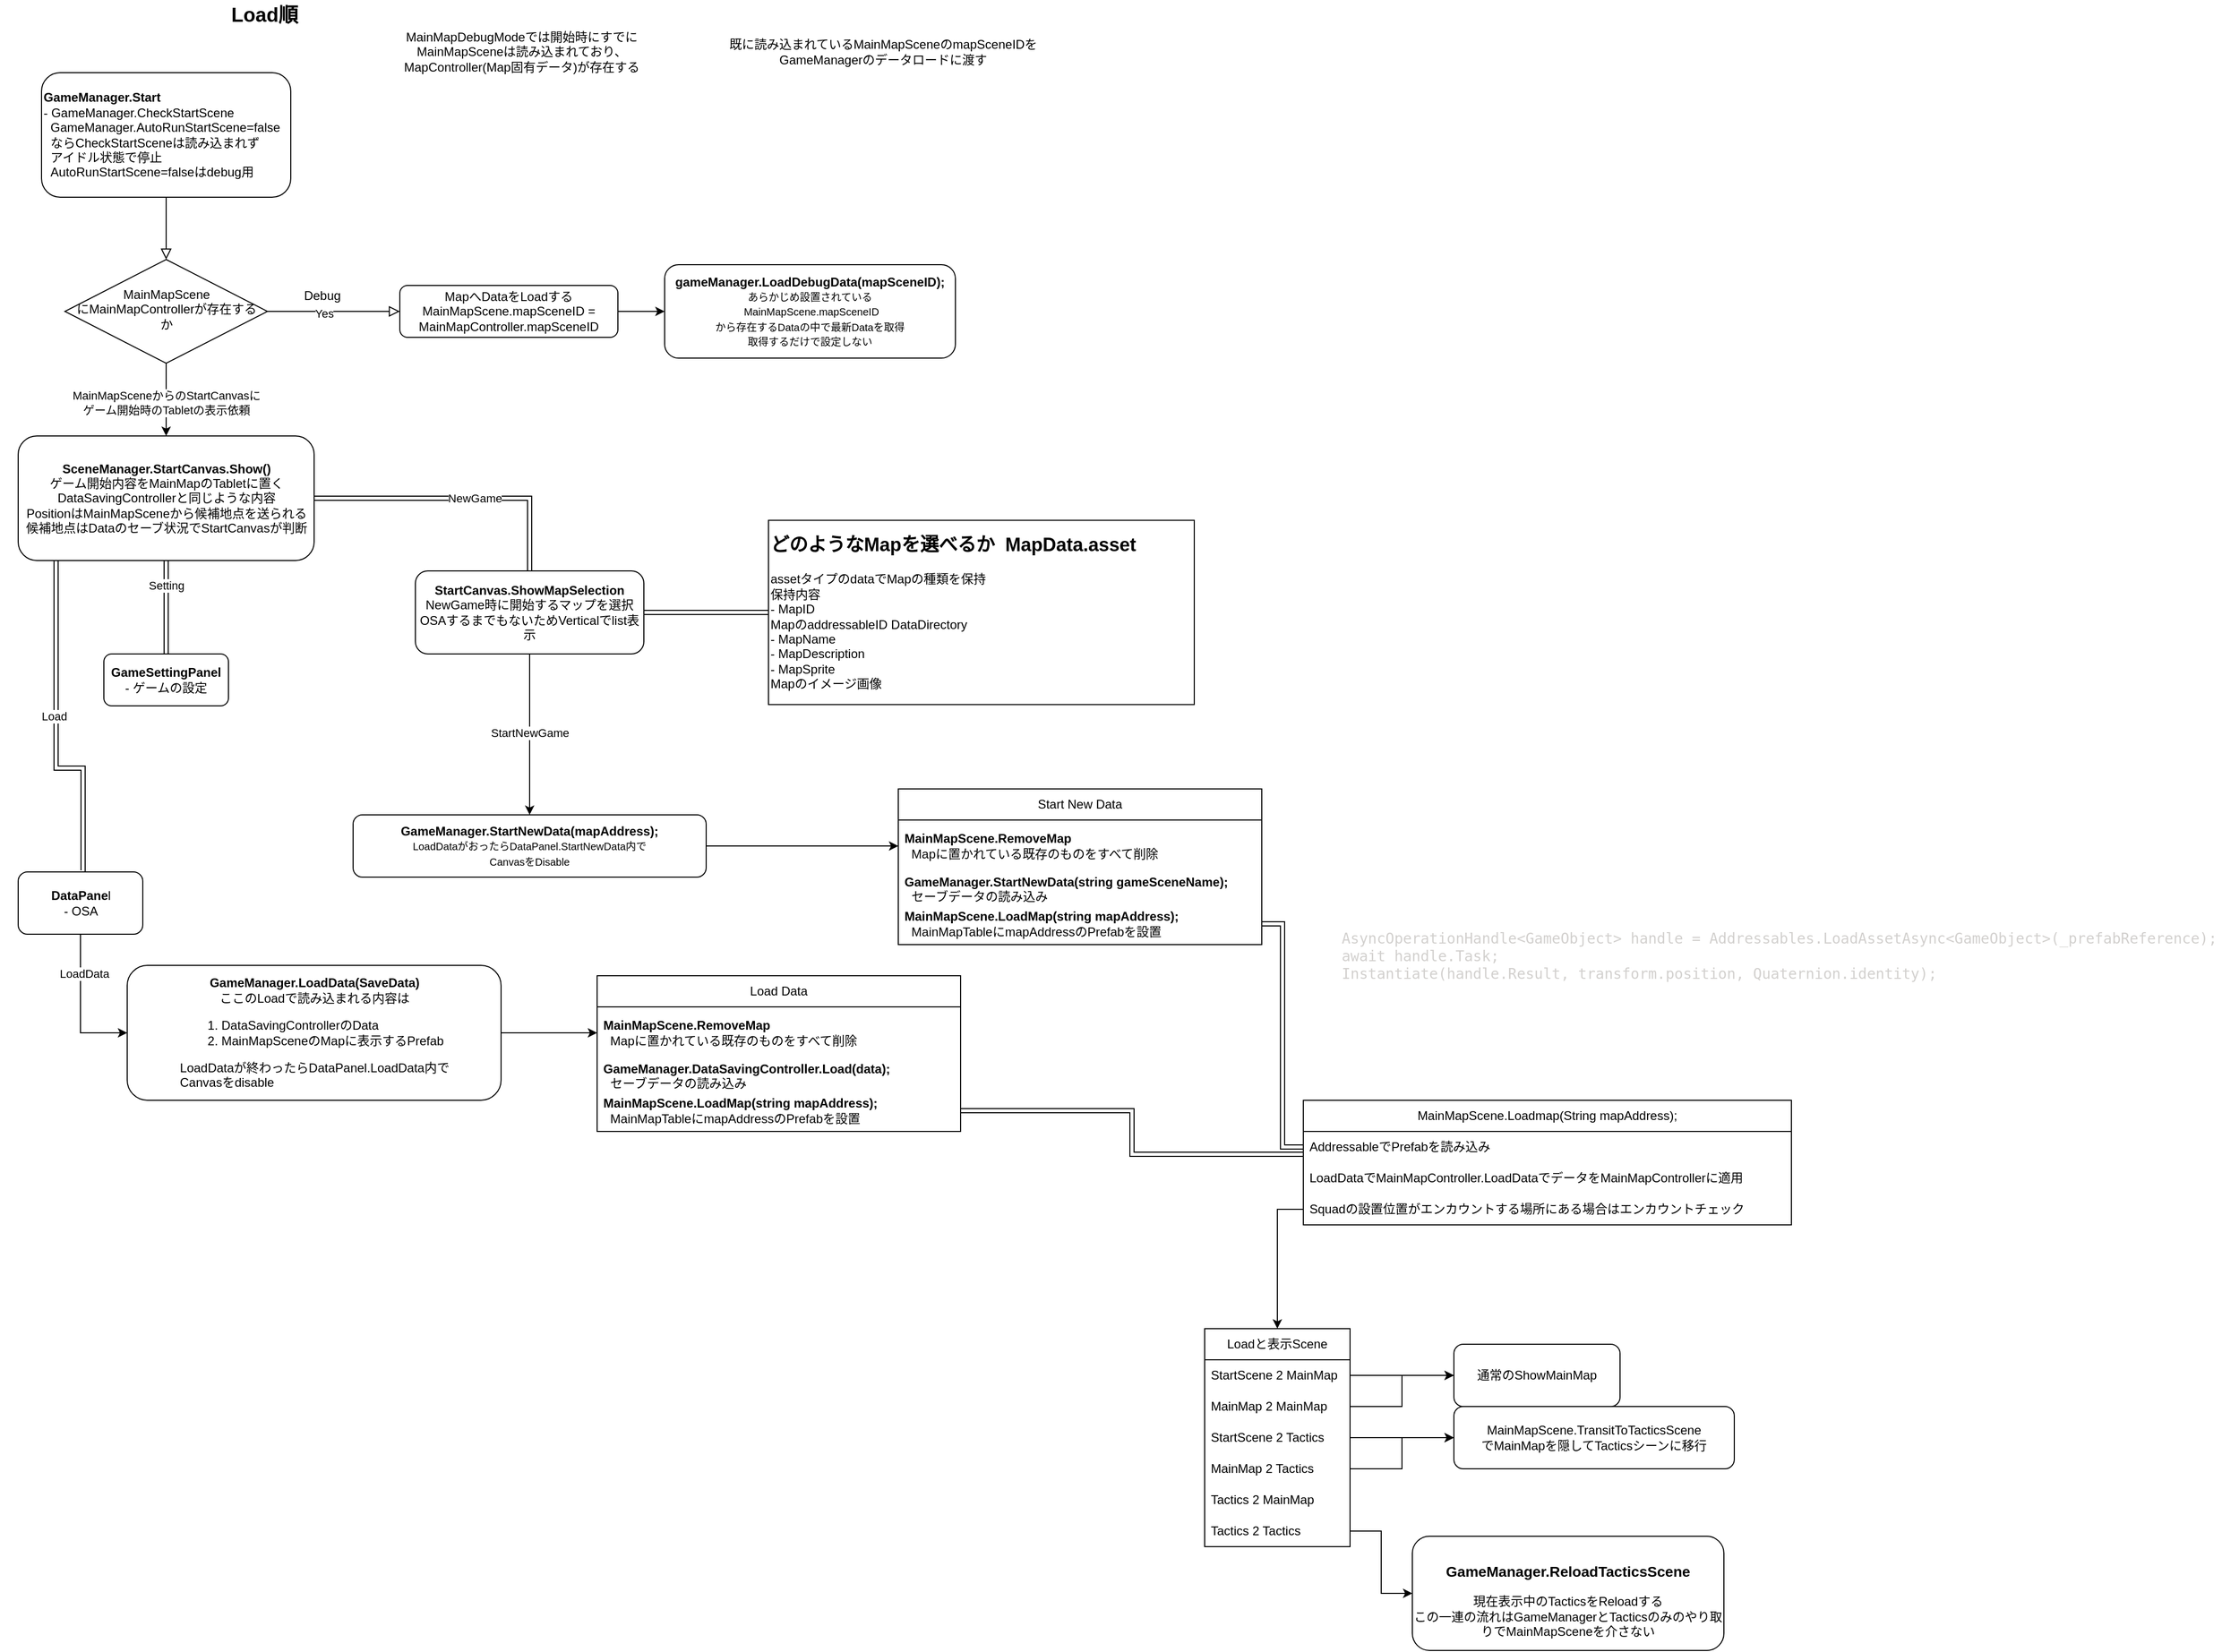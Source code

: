 <mxfile version="23.1.5" type="device">
  <diagram id="C5RBs43oDa-KdzZeNtuy" name="Page-1">
    <mxGraphModel dx="846" dy="659" grid="1" gridSize="10" guides="1" tooltips="1" connect="1" arrows="1" fold="1" page="1" pageScale="1" pageWidth="2000" pageHeight="2000" math="0" shadow="0">
      <root>
        <mxCell id="WIyWlLk6GJQsqaUBKTNV-0" />
        <mxCell id="WIyWlLk6GJQsqaUBKTNV-1" parent="WIyWlLk6GJQsqaUBKTNV-0" />
        <mxCell id="WIyWlLk6GJQsqaUBKTNV-2" value="" style="rounded=0;html=1;jettySize=auto;orthogonalLoop=1;fontSize=11;endArrow=block;endFill=0;endSize=8;strokeWidth=1;shadow=0;labelBackgroundColor=none;edgeStyle=orthogonalEdgeStyle;" parent="WIyWlLk6GJQsqaUBKTNV-1" source="WIyWlLk6GJQsqaUBKTNV-3" target="WIyWlLk6GJQsqaUBKTNV-6" edge="1">
          <mxGeometry relative="1" as="geometry" />
        </mxCell>
        <mxCell id="WIyWlLk6GJQsqaUBKTNV-3" value="&lt;b&gt;GameManager.Start&lt;/b&gt;&lt;br&gt;- GameManager.CheckStartScene&lt;br&gt;&amp;nbsp; GameManager.AutoRunStartScene=false&lt;br&gt;&amp;nbsp; ならCheckStartSceneは読み込まれず&lt;br&gt;&amp;nbsp; アイドル状態で停止&lt;br&gt;&amp;nbsp; AutoRunStartScene=falseはdebug用" style="rounded=1;whiteSpace=wrap;html=1;fontSize=12;glass=0;strokeWidth=1;shadow=0;align=left;" parent="WIyWlLk6GJQsqaUBKTNV-1" vertex="1">
          <mxGeometry x="40" y="70" width="240" height="120" as="geometry" />
        </mxCell>
        <mxCell id="WIyWlLk6GJQsqaUBKTNV-5" value="" style="edgeStyle=orthogonalEdgeStyle;rounded=0;html=1;jettySize=auto;orthogonalLoop=1;fontSize=11;endArrow=block;endFill=0;endSize=8;strokeWidth=1;shadow=0;labelBackgroundColor=none;entryX=0;entryY=0.5;entryDx=0;entryDy=0;" parent="WIyWlLk6GJQsqaUBKTNV-1" source="WIyWlLk6GJQsqaUBKTNV-6" target="5-Z6bzct20eR7TX8dzta-2" edge="1">
          <mxGeometry x="-0.023" relative="1" as="geometry">
            <mxPoint as="offset" />
          </mxGeometry>
        </mxCell>
        <mxCell id="5-Z6bzct20eR7TX8dzta-5" value="Yes" style="edgeLabel;html=1;align=center;verticalAlign=middle;resizable=0;points=[];" parent="WIyWlLk6GJQsqaUBKTNV-5" vertex="1" connectable="0">
          <mxGeometry x="-0.146" y="-2" relative="1" as="geometry">
            <mxPoint as="offset" />
          </mxGeometry>
        </mxCell>
        <mxCell id="WIyWlLk6GJQsqaUBKTNV-6" value="MainMapScene&lt;br&gt;にMainMapControllerが存在するか" style="rhombus;whiteSpace=wrap;html=1;shadow=0;fontFamily=Helvetica;fontSize=12;align=center;strokeWidth=1;spacing=6;spacingTop=-4;" parent="WIyWlLk6GJQsqaUBKTNV-1" vertex="1">
          <mxGeometry x="62.5" y="250" width="195" height="100" as="geometry" />
        </mxCell>
        <mxCell id="DUIZxrPElOyRMzCoWgxO-0" value="Load順" style="text;html=1;strokeColor=none;fillColor=none;align=center;verticalAlign=middle;whiteSpace=wrap;rounded=0;fontStyle=1;fontSize=19;" parent="WIyWlLk6GJQsqaUBKTNV-1" vertex="1">
          <mxGeometry width="510" height="30" as="geometry" />
        </mxCell>
        <mxCell id="kAOb2uxhxlqk5gWldgAm-30" value="" style="edgeStyle=orthogonalEdgeStyle;rounded=0;orthogonalLoop=1;jettySize=auto;html=1;exitX=0.5;exitY=1;exitDx=0;exitDy=0;" parent="WIyWlLk6GJQsqaUBKTNV-1" source="WIyWlLk6GJQsqaUBKTNV-6" target="kAOb2uxhxlqk5gWldgAm-29" edge="1">
          <mxGeometry relative="1" as="geometry">
            <mxPoint x="160" y="360" as="sourcePoint" />
          </mxGeometry>
        </mxCell>
        <mxCell id="kAOb2uxhxlqk5gWldgAm-31" value="MainMapSceneからのStartCanvasに&lt;br&gt;ゲーム開始時のTabletの表示依頼" style="edgeLabel;html=1;align=center;verticalAlign=middle;resizable=0;points=[];" parent="kAOb2uxhxlqk5gWldgAm-30" vertex="1" connectable="0">
          <mxGeometry x="-0.388" y="2" relative="1" as="geometry">
            <mxPoint x="-2" y="16" as="offset" />
          </mxGeometry>
        </mxCell>
        <mxCell id="kAOb2uxhxlqk5gWldgAm-24" value="MainMapDebugModeでは開始時にすでにMainMapSceneは読み込まれており、&lt;br&gt;MapController(Map固有データ)が存在する" style="text;html=1;strokeColor=none;fillColor=none;align=center;verticalAlign=middle;whiteSpace=wrap;rounded=0;" parent="WIyWlLk6GJQsqaUBKTNV-1" vertex="1">
          <mxGeometry x="385" y="30" width="235" height="40" as="geometry" />
        </mxCell>
        <mxCell id="kAOb2uxhxlqk5gWldgAm-25" value="既に読み込まれているMainMapSceneのmapSceneIDを&lt;br&gt;GameManagerのデータロードに渡す" style="text;html=1;align=center;verticalAlign=middle;resizable=0;points=[];autosize=1;strokeColor=none;fillColor=none;" parent="WIyWlLk6GJQsqaUBKTNV-1" vertex="1">
          <mxGeometry x="690" y="30" width="320" height="40" as="geometry" />
        </mxCell>
        <mxCell id="kAOb2uxhxlqk5gWldgAm-37" style="edgeStyle=orthogonalEdgeStyle;rounded=0;orthogonalLoop=1;jettySize=auto;html=1;entryX=0.5;entryY=0;entryDx=0;entryDy=0;shape=link;" parent="WIyWlLk6GJQsqaUBKTNV-1" source="kAOb2uxhxlqk5gWldgAm-29" target="kAOb2uxhxlqk5gWldgAm-32" edge="1">
          <mxGeometry relative="1" as="geometry">
            <Array as="points">
              <mxPoint x="54" y="740" />
              <mxPoint x="80" y="740" />
            </Array>
          </mxGeometry>
        </mxCell>
        <mxCell id="GlKXRZdoemJHXtz8_lh--13" value="Load" style="edgeLabel;html=1;align=center;verticalAlign=middle;resizable=0;points=[];" parent="kAOb2uxhxlqk5gWldgAm-37" vertex="1" connectable="0">
          <mxGeometry x="-0.091" y="-2" relative="1" as="geometry">
            <mxPoint as="offset" />
          </mxGeometry>
        </mxCell>
        <mxCell id="kAOb2uxhxlqk5gWldgAm-38" style="edgeStyle=orthogonalEdgeStyle;rounded=0;orthogonalLoop=1;jettySize=auto;html=1;shape=link;" parent="WIyWlLk6GJQsqaUBKTNV-1" source="kAOb2uxhxlqk5gWldgAm-29" target="kAOb2uxhxlqk5gWldgAm-35" edge="1">
          <mxGeometry relative="1" as="geometry" />
        </mxCell>
        <mxCell id="GlKXRZdoemJHXtz8_lh--15" value="Setting" style="edgeLabel;html=1;align=center;verticalAlign=middle;resizable=0;points=[];" parent="kAOb2uxhxlqk5gWldgAm-38" vertex="1" connectable="0">
          <mxGeometry x="-0.468" relative="1" as="geometry">
            <mxPoint as="offset" />
          </mxGeometry>
        </mxCell>
        <mxCell id="kAOb2uxhxlqk5gWldgAm-40" value="" style="edgeStyle=orthogonalEdgeStyle;rounded=0;orthogonalLoop=1;jettySize=auto;html=1;entryX=0;entryY=0.5;entryDx=0;entryDy=0;" parent="WIyWlLk6GJQsqaUBKTNV-1" source="kAOb2uxhxlqk5gWldgAm-32" target="kAOb2uxhxlqk5gWldgAm-39" edge="1">
          <mxGeometry relative="1" as="geometry" />
        </mxCell>
        <mxCell id="CicLNNzfe03j0w4LSddf-2" value="LoadData" style="edgeLabel;html=1;align=center;verticalAlign=middle;resizable=0;points=[];" parent="kAOb2uxhxlqk5gWldgAm-40" vertex="1" connectable="0">
          <mxGeometry x="-0.461" y="3" relative="1" as="geometry">
            <mxPoint as="offset" />
          </mxGeometry>
        </mxCell>
        <mxCell id="GlKXRZdoemJHXtz8_lh--8" style="edgeStyle=orthogonalEdgeStyle;rounded=0;orthogonalLoop=1;jettySize=auto;html=1;shape=link;" parent="WIyWlLk6GJQsqaUBKTNV-1" source="kAOb2uxhxlqk5gWldgAm-29" target="GlKXRZdoemJHXtz8_lh--7" edge="1">
          <mxGeometry relative="1" as="geometry" />
        </mxCell>
        <mxCell id="GlKXRZdoemJHXtz8_lh--14" value="NewGame" style="edgeLabel;html=1;align=center;verticalAlign=middle;resizable=0;points=[];" parent="GlKXRZdoemJHXtz8_lh--8" vertex="1" connectable="0">
          <mxGeometry x="0.112" relative="1" as="geometry">
            <mxPoint as="offset" />
          </mxGeometry>
        </mxCell>
        <mxCell id="kAOb2uxhxlqk5gWldgAm-29" value="&lt;b&gt;SceneManager.StartCanvas.Show()&lt;/b&gt;&lt;br&gt;ゲーム開始内容をMainMapのTabletに置く&lt;br&gt;DataSavingControllerと同じような内容&lt;br&gt;PositionはMainMapSceneから候補地点を送られる&lt;br&gt;候補地点はDataのセーブ状況でStartCanvasが判断" style="whiteSpace=wrap;html=1;rounded=1;" parent="WIyWlLk6GJQsqaUBKTNV-1" vertex="1">
          <mxGeometry x="17.5" y="420" width="285" height="120" as="geometry" />
        </mxCell>
        <mxCell id="kAOb2uxhxlqk5gWldgAm-32" value="&lt;b&gt;DataPane&lt;/b&gt;l&lt;br&gt;- OSA" style="whiteSpace=wrap;html=1;rounded=1;" parent="WIyWlLk6GJQsqaUBKTNV-1" vertex="1">
          <mxGeometry x="17.5" y="840" width="120" height="60" as="geometry" />
        </mxCell>
        <mxCell id="kAOb2uxhxlqk5gWldgAm-35" value="&lt;b&gt;GameSettingPanel&lt;/b&gt;&lt;br&gt;- ゲームの設定" style="whiteSpace=wrap;html=1;rounded=1;" parent="WIyWlLk6GJQsqaUBKTNV-1" vertex="1">
          <mxGeometry x="100" y="630" width="120" height="50" as="geometry" />
        </mxCell>
        <mxCell id="kAOb2uxhxlqk5gWldgAm-42" value="" style="edgeStyle=orthogonalEdgeStyle;rounded=0;orthogonalLoop=1;jettySize=auto;html=1;exitX=1;exitY=0.5;exitDx=0;exitDy=0;" parent="WIyWlLk6GJQsqaUBKTNV-1" source="kAOb2uxhxlqk5gWldgAm-39" target="kAOb2uxhxlqk5gWldgAm-44" edge="1">
          <mxGeometry relative="1" as="geometry">
            <mxPoint x="575" y="995" as="targetPoint" />
          </mxGeometry>
        </mxCell>
        <mxCell id="kAOb2uxhxlqk5gWldgAm-39" value="&lt;b&gt;GameManager.LoadData(SaveData)&lt;/b&gt;&lt;br&gt;ここのLoadで読み込まれる内容は&lt;br&gt;&lt;div style=&quot;&quot;&gt;&lt;ol&gt;&lt;li style=&quot;text-align: left;&quot;&gt;DataSavingControllerのData&lt;/li&gt;&lt;li style=&quot;text-align: left;&quot;&gt;MainMapSceneのMapに表示するPrefab&lt;/li&gt;&lt;/ol&gt;&lt;div style=&quot;text-align: left;&quot;&gt;LoadDataが終わったらDataPanel.LoadData内で&lt;/div&gt;&lt;div style=&quot;text-align: left;&quot;&gt;Canvasをdisable&lt;/div&gt;&lt;/div&gt;" style="whiteSpace=wrap;html=1;rounded=1;" parent="WIyWlLk6GJQsqaUBKTNV-1" vertex="1">
          <mxGeometry x="122.5" y="930" width="360" height="130" as="geometry" />
        </mxCell>
        <mxCell id="kAOb2uxhxlqk5gWldgAm-57" value="" style="edgeStyle=orthogonalEdgeStyle;rounded=0;orthogonalLoop=1;jettySize=auto;html=1;shape=link;entryX=0.001;entryY=0.733;entryDx=0;entryDy=0;entryPerimeter=0;" parent="WIyWlLk6GJQsqaUBKTNV-1" source="kAOb2uxhxlqk5gWldgAm-46" target="kAOb2uxhxlqk5gWldgAm-61" edge="1">
          <mxGeometry relative="1" as="geometry" />
        </mxCell>
        <mxCell id="kAOb2uxhxlqk5gWldgAm-43" value="Load Data" style="swimlane;fontStyle=0;childLayout=stackLayout;horizontal=1;startSize=30;horizontalStack=0;resizeParent=1;resizeParentMax=0;resizeLast=0;collapsible=1;marginBottom=0;whiteSpace=wrap;html=1;" parent="WIyWlLk6GJQsqaUBKTNV-1" vertex="1">
          <mxGeometry x="575" y="940" width="350" height="150" as="geometry">
            <mxRectangle x="640" y="1040" width="100" height="30" as="alternateBounds" />
          </mxGeometry>
        </mxCell>
        <mxCell id="kAOb2uxhxlqk5gWldgAm-44" value="&lt;b&gt;MainMapScene.RemoveMap&lt;/b&gt;&lt;br&gt;&amp;nbsp; Mapに置かれている既存のものをすべて削除" style="text;strokeColor=none;fillColor=none;align=left;verticalAlign=middle;spacingLeft=4;spacingRight=4;overflow=hidden;points=[[0,0.5],[1,0.5]];portConstraint=eastwest;rotatable=0;whiteSpace=wrap;html=1;" parent="kAOb2uxhxlqk5gWldgAm-43" vertex="1">
          <mxGeometry y="30" width="350" height="50" as="geometry" />
        </mxCell>
        <mxCell id="kAOb2uxhxlqk5gWldgAm-45" value="&lt;b&gt;GameManager.DataSavingController.Load(data);&lt;/b&gt;&lt;br&gt;&amp;nbsp; セーブデータの読み込み" style="text;strokeColor=none;fillColor=none;align=left;verticalAlign=middle;spacingLeft=4;spacingRight=4;overflow=hidden;points=[[0,0.5],[1,0.5]];portConstraint=eastwest;rotatable=0;whiteSpace=wrap;html=1;" parent="kAOb2uxhxlqk5gWldgAm-43" vertex="1">
          <mxGeometry y="80" width="350" height="30" as="geometry" />
        </mxCell>
        <mxCell id="kAOb2uxhxlqk5gWldgAm-46" value="&lt;b&gt;MainMapScene.LoadMap(string mapAddress);&lt;/b&gt;&lt;br&gt;&amp;nbsp; MainMapTableにmapAddressのPrefabを設置" style="text;strokeColor=none;fillColor=none;align=left;verticalAlign=middle;spacingLeft=4;spacingRight=4;overflow=hidden;points=[[0,0.5],[1,0.5]];portConstraint=eastwest;rotatable=0;whiteSpace=wrap;html=1;" parent="kAOb2uxhxlqk5gWldgAm-43" vertex="1">
          <mxGeometry y="110" width="350" height="40" as="geometry" />
        </mxCell>
        <mxCell id="kAOb2uxhxlqk5gWldgAm-49" style="edgeStyle=orthogonalEdgeStyle;rounded=0;orthogonalLoop=1;jettySize=auto;html=1;exitX=1;exitY=0.5;exitDx=0;exitDy=0;" parent="WIyWlLk6GJQsqaUBKTNV-1" source="kAOb2uxhxlqk5gWldgAm-47" target="kAOb2uxhxlqk5gWldgAm-51" edge="1">
          <mxGeometry relative="1" as="geometry" />
        </mxCell>
        <mxCell id="2o63o8madEZH9zDmj_ld-0" style="edgeStyle=orthogonalEdgeStyle;rounded=0;orthogonalLoop=1;jettySize=auto;html=1;shape=link;exitX=1;exitY=0.5;exitDx=0;exitDy=0;entryX=0;entryY=0.5;entryDx=0;entryDy=0;" parent="WIyWlLk6GJQsqaUBKTNV-1" source="GlKXRZdoemJHXtz8_lh--7" target="2o63o8madEZH9zDmj_ld-1" edge="1">
          <mxGeometry relative="1" as="geometry">
            <mxPoint x="810" y="530" as="targetPoint" />
          </mxGeometry>
        </mxCell>
        <mxCell id="kAOb2uxhxlqk5gWldgAm-47" value="&lt;b&gt;GameManager.StartNewData(mapAddress);&lt;/b&gt;&lt;br&gt;&lt;font style=&quot;font-size: 10px;&quot;&gt;LoadDataがおったらDataPanel.StartNewData内で&lt;br&gt;CanvasをDisable&lt;/font&gt;" style="whiteSpace=wrap;html=1;rounded=1;" parent="WIyWlLk6GJQsqaUBKTNV-1" vertex="1">
          <mxGeometry x="340" y="785" width="340" height="60" as="geometry" />
        </mxCell>
        <mxCell id="kAOb2uxhxlqk5gWldgAm-50" value="Start New Data" style="swimlane;fontStyle=0;childLayout=stackLayout;horizontal=1;startSize=30;horizontalStack=0;resizeParent=1;resizeParentMax=0;resizeLast=0;collapsible=1;marginBottom=0;whiteSpace=wrap;html=1;" parent="WIyWlLk6GJQsqaUBKTNV-1" vertex="1">
          <mxGeometry x="865" y="760" width="350" height="150" as="geometry" />
        </mxCell>
        <mxCell id="kAOb2uxhxlqk5gWldgAm-51" value="&lt;b&gt;MainMapScene.RemoveMap&lt;/b&gt;&lt;br&gt;&amp;nbsp; Mapに置かれている既存のものをすべて削除" style="text;strokeColor=none;fillColor=none;align=left;verticalAlign=middle;spacingLeft=4;spacingRight=4;overflow=hidden;points=[[0,0.5],[1,0.5]];portConstraint=eastwest;rotatable=0;whiteSpace=wrap;html=1;" parent="kAOb2uxhxlqk5gWldgAm-50" vertex="1">
          <mxGeometry y="30" width="350" height="50" as="geometry" />
        </mxCell>
        <mxCell id="kAOb2uxhxlqk5gWldgAm-52" value="&lt;b style=&quot;text-align: center;&quot;&gt;GameManager.StartNewData(string gameSceneName)&lt;/b&gt;&lt;b&gt;;&lt;/b&gt;&lt;br&gt;&amp;nbsp; セーブデータの読み込み" style="text;strokeColor=none;fillColor=none;align=left;verticalAlign=middle;spacingLeft=4;spacingRight=4;overflow=hidden;points=[[0,0.5],[1,0.5]];portConstraint=eastwest;rotatable=0;whiteSpace=wrap;html=1;" parent="kAOb2uxhxlqk5gWldgAm-50" vertex="1">
          <mxGeometry y="80" width="350" height="30" as="geometry" />
        </mxCell>
        <mxCell id="kAOb2uxhxlqk5gWldgAm-53" value="&lt;b&gt;MainMapScene.LoadMap(string mapAddress);&lt;/b&gt;&lt;br&gt;&amp;nbsp; MainMapTableにmapAddressのPrefabを設置" style="text;strokeColor=none;fillColor=none;align=left;verticalAlign=middle;spacingLeft=4;spacingRight=4;overflow=hidden;points=[[0,0.5],[1,0.5]];portConstraint=eastwest;rotatable=0;whiteSpace=wrap;html=1;" parent="kAOb2uxhxlqk5gWldgAm-50" vertex="1">
          <mxGeometry y="110" width="350" height="40" as="geometry" />
        </mxCell>
        <mxCell id="kAOb2uxhxlqk5gWldgAm-59" style="edgeStyle=orthogonalEdgeStyle;rounded=0;orthogonalLoop=1;jettySize=auto;html=1;shape=link;exitX=0;exitY=0.5;exitDx=0;exitDy=0;" parent="WIyWlLk6GJQsqaUBKTNV-1" source="kAOb2uxhxlqk5gWldgAm-61" target="kAOb2uxhxlqk5gWldgAm-53" edge="1">
          <mxGeometry relative="1" as="geometry" />
        </mxCell>
        <mxCell id="kAOb2uxhxlqk5gWldgAm-60" value="MainMapScene.Loadmap(String mapAddress);" style="swimlane;fontStyle=0;childLayout=stackLayout;horizontal=1;startSize=30;horizontalStack=0;resizeParent=1;resizeParentMax=0;resizeLast=0;collapsible=1;marginBottom=0;whiteSpace=wrap;html=1;" parent="WIyWlLk6GJQsqaUBKTNV-1" vertex="1">
          <mxGeometry x="1255" y="1060" width="470" height="120" as="geometry" />
        </mxCell>
        <mxCell id="kAOb2uxhxlqk5gWldgAm-61" value="AddressableでPrefabを読み込み" style="text;strokeColor=none;fillColor=none;align=left;verticalAlign=middle;spacingLeft=4;spacingRight=4;overflow=hidden;points=[[0,0.5],[1,0.5]];portConstraint=eastwest;rotatable=0;whiteSpace=wrap;html=1;" parent="kAOb2uxhxlqk5gWldgAm-60" vertex="1">
          <mxGeometry y="30" width="470" height="30" as="geometry" />
        </mxCell>
        <mxCell id="kAOb2uxhxlqk5gWldgAm-62" value="LoadDataでMainMapController.LoadDataでデータをMainMapControllerに適用" style="text;strokeColor=none;fillColor=none;align=left;verticalAlign=middle;spacingLeft=4;spacingRight=4;overflow=hidden;points=[[0,0.5],[1,0.5]];portConstraint=eastwest;rotatable=0;whiteSpace=wrap;html=1;" parent="kAOb2uxhxlqk5gWldgAm-60" vertex="1">
          <mxGeometry y="60" width="470" height="30" as="geometry" />
        </mxCell>
        <mxCell id="wTOAdwldVeE5NGGKSXYe-1" value="Squadの設置位置がエンカウントする場所にある場合はエンカウントチェック" style="text;strokeColor=none;fillColor=none;align=left;verticalAlign=middle;spacingLeft=4;spacingRight=4;overflow=hidden;points=[[0,0.5],[1,0.5]];portConstraint=eastwest;rotatable=0;whiteSpace=wrap;html=1;" parent="kAOb2uxhxlqk5gWldgAm-60" vertex="1">
          <mxGeometry y="90" width="470" height="30" as="geometry" />
        </mxCell>
        <mxCell id="kAOb2uxhxlqk5gWldgAm-68" value="&lt;pre style=&quot;border: 1px solid var(--cib-color-stroke-neutral-primary); background: var(--cib-color-syntax-background-surface); margin-top: 0px; margin-bottom: 4px; padding: 10px; box-sizing: border-box; border-radius: var(--cib-border-radius-large); color: rgb(210, 208, 206); font-size: 14px;&quot;&gt;&lt;p style=&quot;border: 1px solid var(--cib-color-stroke-neutral-primary); margin-top: 0px; margin-bottom: 4px; padding: 10px; box-sizing: border-box; background: var(--cib-color-syntax-background-surface); border-radius: var(--cib-border-radius-large);&quot;&gt;&lt;code style=&quot;font-size: var(--cib-type-body1-font-size); line-height: var(--cib-type-body1-line-height); font-weight: var(--cib-type-body1-font-weight); font-variation-settings: var(--cib-type-body1-font-variation-settings);&quot; class=&quot;language-csharp&quot;&gt;AsyncOperationHandle&amp;lt;GameObject&amp;gt; handle = Addressables.LoadAssetAsync&amp;lt;GameObject&amp;gt;(_prefabReference);&lt;br&gt;&lt;/code&gt;&lt;code style=&quot;font-size: var(--cib-type-body1-font-size); line-height: var(--cib-type-body1-line-height); font-weight: var(--cib-type-body1-font-weight); font-variation-settings: var(--cib-type-body1-font-variation-settings);&quot; class=&quot;language-csharp&quot;&gt;await handle.Task;&lt;br&gt;&lt;/code&gt;Instantiate(handle.Result, transform.position, Quaternion.identity);&lt;/p&gt;&lt;/pre&gt;" style="text;html=1;strokeColor=none;fillColor=none;align=left;verticalAlign=middle;whiteSpace=wrap;rounded=0;" parent="WIyWlLk6GJQsqaUBKTNV-1" vertex="1">
          <mxGeometry x="1270" y="890" width="750" height="70" as="geometry" />
        </mxCell>
        <mxCell id="5-Z6bzct20eR7TX8dzta-9" value="" style="edgeStyle=orthogonalEdgeStyle;rounded=0;orthogonalLoop=1;jettySize=auto;html=1;" parent="WIyWlLk6GJQsqaUBKTNV-1" source="5-Z6bzct20eR7TX8dzta-2" target="5-Z6bzct20eR7TX8dzta-8" edge="1">
          <mxGeometry relative="1" as="geometry" />
        </mxCell>
        <mxCell id="5-Z6bzct20eR7TX8dzta-2" value="MapへDataをLoadする&lt;br&gt;MainMapScene.mapSceneID = MainMapController.mapSceneID" style="rounded=1;whiteSpace=wrap;html=1;align=center;" parent="WIyWlLk6GJQsqaUBKTNV-1" vertex="1">
          <mxGeometry x="385" y="275" width="210" height="50" as="geometry" />
        </mxCell>
        <mxCell id="5-Z6bzct20eR7TX8dzta-8" value="&lt;b&gt;&lt;font style=&quot;font-size: 12px;&quot;&gt;gameManager.LoadDebugData(mapSceneID);&lt;/font&gt;&lt;/b&gt;&lt;br&gt;&lt;font style=&quot;font-size: 10px;&quot;&gt;あらかじめ設置されている&lt;br&gt;&amp;nbsp;MainMapScene.mapSceneID&lt;br&gt;から存在するDataの中で最新Dataを取得&lt;br&gt;取得するだけで設定しない&lt;br&gt;&lt;/font&gt;" style="whiteSpace=wrap;html=1;rounded=1;" parent="WIyWlLk6GJQsqaUBKTNV-1" vertex="1">
          <mxGeometry x="640" y="255" width="280" height="90" as="geometry" />
        </mxCell>
        <mxCell id="5-Z6bzct20eR7TX8dzta-10" value="Debug" style="text;html=1;align=center;verticalAlign=middle;resizable=0;points=[];autosize=1;strokeColor=none;fillColor=none;" parent="WIyWlLk6GJQsqaUBKTNV-1" vertex="1">
          <mxGeometry x="280" y="270" width="60" height="30" as="geometry" />
        </mxCell>
        <mxCell id="GlKXRZdoemJHXtz8_lh--10" style="edgeStyle=orthogonalEdgeStyle;rounded=0;orthogonalLoop=1;jettySize=auto;html=1;" parent="WIyWlLk6GJQsqaUBKTNV-1" source="GlKXRZdoemJHXtz8_lh--7" target="kAOb2uxhxlqk5gWldgAm-47" edge="1">
          <mxGeometry relative="1" as="geometry" />
        </mxCell>
        <mxCell id="GlKXRZdoemJHXtz8_lh--11" value="StartNewGame" style="edgeLabel;html=1;align=center;verticalAlign=middle;resizable=0;points=[];" parent="GlKXRZdoemJHXtz8_lh--10" vertex="1" connectable="0">
          <mxGeometry x="-0.023" relative="1" as="geometry">
            <mxPoint as="offset" />
          </mxGeometry>
        </mxCell>
        <mxCell id="GlKXRZdoemJHXtz8_lh--7" value="&lt;b&gt;StartCanvas.ShowMapSelection&lt;/b&gt;&lt;br&gt;NewGame時に開始するマップを選択&lt;br&gt;OSAするまでもないためVerticalでlist表示" style="rounded=1;whiteSpace=wrap;html=1;" parent="WIyWlLk6GJQsqaUBKTNV-1" vertex="1">
          <mxGeometry x="400" y="550" width="220" height="80" as="geometry" />
        </mxCell>
        <mxCell id="2o63o8madEZH9zDmj_ld-1" value="&lt;h2&gt;どのようなMapを選べるか&amp;nbsp; MapData.asset&lt;/h2&gt;&lt;div&gt;assetタイプのdataでMapの種類を保持&lt;/div&gt;&lt;div&gt;保持内容&lt;/div&gt;&lt;div&gt;- MapID&amp;nbsp;&lt;/div&gt;&lt;div&gt;MapのaddressableID DataDirectory&lt;/div&gt;&lt;div&gt;- MapName&lt;/div&gt;&lt;div&gt;- MapDescription&lt;/div&gt;&lt;div&gt;- MapSprite&lt;/div&gt;&lt;div&gt;Mapのイメージ画像&lt;/div&gt;&lt;div&gt;&amp;nbsp;&lt;/div&gt;" style="rounded=0;whiteSpace=wrap;html=1;align=left;" parent="WIyWlLk6GJQsqaUBKTNV-1" vertex="1">
          <mxGeometry x="740" y="501.25" width="410" height="177.5" as="geometry" />
        </mxCell>
        <mxCell id="Nfcoc8AcT7kyBA4Ys-oC-1" value="Loadと表示Scene" style="swimlane;fontStyle=0;childLayout=stackLayout;horizontal=1;startSize=30;horizontalStack=0;resizeParent=1;resizeParentMax=0;resizeLast=0;collapsible=1;marginBottom=0;whiteSpace=wrap;html=1;" vertex="1" parent="WIyWlLk6GJQsqaUBKTNV-1">
          <mxGeometry x="1160" y="1280" width="140" height="210" as="geometry" />
        </mxCell>
        <mxCell id="Nfcoc8AcT7kyBA4Ys-oC-2" value="StartScene 2 MainMap" style="text;strokeColor=none;fillColor=none;align=left;verticalAlign=middle;spacingLeft=4;spacingRight=4;overflow=hidden;points=[[0,0.5],[1,0.5]];portConstraint=eastwest;rotatable=0;whiteSpace=wrap;html=1;" vertex="1" parent="Nfcoc8AcT7kyBA4Ys-oC-1">
          <mxGeometry y="30" width="140" height="30" as="geometry" />
        </mxCell>
        <mxCell id="Nfcoc8AcT7kyBA4Ys-oC-3" value="MainMap 2 MainMap" style="text;strokeColor=none;fillColor=none;align=left;verticalAlign=middle;spacingLeft=4;spacingRight=4;overflow=hidden;points=[[0,0.5],[1,0.5]];portConstraint=eastwest;rotatable=0;whiteSpace=wrap;html=1;" vertex="1" parent="Nfcoc8AcT7kyBA4Ys-oC-1">
          <mxGeometry y="60" width="140" height="30" as="geometry" />
        </mxCell>
        <mxCell id="Nfcoc8AcT7kyBA4Ys-oC-4" value="StartScene 2 Tactics" style="text;strokeColor=none;fillColor=none;align=left;verticalAlign=middle;spacingLeft=4;spacingRight=4;overflow=hidden;points=[[0,0.5],[1,0.5]];portConstraint=eastwest;rotatable=0;whiteSpace=wrap;html=1;" vertex="1" parent="Nfcoc8AcT7kyBA4Ys-oC-1">
          <mxGeometry y="90" width="140" height="30" as="geometry" />
        </mxCell>
        <mxCell id="Nfcoc8AcT7kyBA4Ys-oC-5" value="MainMap 2 Tactics" style="text;strokeColor=none;fillColor=none;align=left;verticalAlign=middle;spacingLeft=4;spacingRight=4;overflow=hidden;points=[[0,0.5],[1,0.5]];portConstraint=eastwest;rotatable=0;whiteSpace=wrap;html=1;" vertex="1" parent="Nfcoc8AcT7kyBA4Ys-oC-1">
          <mxGeometry y="120" width="140" height="30" as="geometry" />
        </mxCell>
        <mxCell id="Nfcoc8AcT7kyBA4Ys-oC-6" value="Tactics 2 MainMap" style="text;strokeColor=none;fillColor=none;align=left;verticalAlign=middle;spacingLeft=4;spacingRight=4;overflow=hidden;points=[[0,0.5],[1,0.5]];portConstraint=eastwest;rotatable=0;whiteSpace=wrap;html=1;" vertex="1" parent="Nfcoc8AcT7kyBA4Ys-oC-1">
          <mxGeometry y="150" width="140" height="30" as="geometry" />
        </mxCell>
        <mxCell id="Nfcoc8AcT7kyBA4Ys-oC-18" value="Tactics 2 Tactics" style="text;strokeColor=none;fillColor=none;align=left;verticalAlign=middle;spacingLeft=4;spacingRight=4;overflow=hidden;points=[[0,0.5],[1,0.5]];portConstraint=eastwest;rotatable=0;whiteSpace=wrap;html=1;" vertex="1" parent="Nfcoc8AcT7kyBA4Ys-oC-1">
          <mxGeometry y="180" width="140" height="30" as="geometry" />
        </mxCell>
        <mxCell id="Nfcoc8AcT7kyBA4Ys-oC-8" style="edgeStyle=orthogonalEdgeStyle;rounded=0;orthogonalLoop=1;jettySize=auto;html=1;entryX=0.5;entryY=0;entryDx=0;entryDy=0;" edge="1" parent="WIyWlLk6GJQsqaUBKTNV-1" source="wTOAdwldVeE5NGGKSXYe-1" target="Nfcoc8AcT7kyBA4Ys-oC-1">
          <mxGeometry relative="1" as="geometry">
            <mxPoint x="1630" y="1270" as="targetPoint" />
          </mxGeometry>
        </mxCell>
        <mxCell id="Nfcoc8AcT7kyBA4Ys-oC-13" value="通常のShowMainMap" style="rounded=1;whiteSpace=wrap;html=1;" vertex="1" parent="WIyWlLk6GJQsqaUBKTNV-1">
          <mxGeometry x="1400" y="1295" width="160" height="60" as="geometry" />
        </mxCell>
        <mxCell id="Nfcoc8AcT7kyBA4Ys-oC-12" style="edgeStyle=orthogonalEdgeStyle;rounded=0;orthogonalLoop=1;jettySize=auto;html=1;entryX=0;entryY=0.5;entryDx=0;entryDy=0;" edge="1" parent="WIyWlLk6GJQsqaUBKTNV-1" source="Nfcoc8AcT7kyBA4Ys-oC-2" target="Nfcoc8AcT7kyBA4Ys-oC-13">
          <mxGeometry relative="1" as="geometry">
            <mxPoint x="1450" y="1325" as="targetPoint" />
          </mxGeometry>
        </mxCell>
        <mxCell id="Nfcoc8AcT7kyBA4Ys-oC-14" style="edgeStyle=orthogonalEdgeStyle;rounded=0;orthogonalLoop=1;jettySize=auto;html=1;exitX=1;exitY=0.5;exitDx=0;exitDy=0;entryX=0;entryY=0.5;entryDx=0;entryDy=0;" edge="1" parent="WIyWlLk6GJQsqaUBKTNV-1" source="Nfcoc8AcT7kyBA4Ys-oC-3" target="Nfcoc8AcT7kyBA4Ys-oC-13">
          <mxGeometry relative="1" as="geometry" />
        </mxCell>
        <mxCell id="Nfcoc8AcT7kyBA4Ys-oC-16" value="MainMapScene.TransitToTacticsScene&lt;br&gt;でMainMapを隠してTacticsシーンに移行" style="rounded=1;whiteSpace=wrap;html=1;" vertex="1" parent="WIyWlLk6GJQsqaUBKTNV-1">
          <mxGeometry x="1400" y="1355" width="270" height="60" as="geometry" />
        </mxCell>
        <mxCell id="Nfcoc8AcT7kyBA4Ys-oC-15" style="edgeStyle=orthogonalEdgeStyle;rounded=0;orthogonalLoop=1;jettySize=auto;html=1;exitX=1;exitY=0.5;exitDx=0;exitDy=0;entryX=0;entryY=0.5;entryDx=0;entryDy=0;" edge="1" parent="WIyWlLk6GJQsqaUBKTNV-1" source="Nfcoc8AcT7kyBA4Ys-oC-4" target="Nfcoc8AcT7kyBA4Ys-oC-16">
          <mxGeometry relative="1" as="geometry">
            <mxPoint x="1410" y="1384.667" as="targetPoint" />
          </mxGeometry>
        </mxCell>
        <mxCell id="Nfcoc8AcT7kyBA4Ys-oC-17" style="edgeStyle=orthogonalEdgeStyle;rounded=0;orthogonalLoop=1;jettySize=auto;html=1;exitX=1;exitY=0.5;exitDx=0;exitDy=0;entryX=0;entryY=0.5;entryDx=0;entryDy=0;" edge="1" parent="WIyWlLk6GJQsqaUBKTNV-1" source="Nfcoc8AcT7kyBA4Ys-oC-5" target="Nfcoc8AcT7kyBA4Ys-oC-16">
          <mxGeometry relative="1" as="geometry" />
        </mxCell>
        <mxCell id="Nfcoc8AcT7kyBA4Ys-oC-20" value="&lt;h3&gt;GameManager.ReloadTacticsScene&lt;/h3&gt;&lt;div&gt;現在表示中のTacticsをReloadする&lt;/div&gt;&lt;div&gt;この一連の流れはGameManagerとTacticsのみのやり取りでMainMapSceneを介さない&lt;br&gt;&lt;/div&gt;" style="rounded=1;whiteSpace=wrap;html=1;" vertex="1" parent="WIyWlLk6GJQsqaUBKTNV-1">
          <mxGeometry x="1360" y="1480" width="300" height="110" as="geometry" />
        </mxCell>
        <mxCell id="Nfcoc8AcT7kyBA4Ys-oC-21" style="edgeStyle=orthogonalEdgeStyle;rounded=0;orthogonalLoop=1;jettySize=auto;html=1;entryX=0;entryY=0.5;entryDx=0;entryDy=0;" edge="1" parent="WIyWlLk6GJQsqaUBKTNV-1" source="Nfcoc8AcT7kyBA4Ys-oC-18" target="Nfcoc8AcT7kyBA4Ys-oC-20">
          <mxGeometry relative="1" as="geometry" />
        </mxCell>
      </root>
    </mxGraphModel>
  </diagram>
</mxfile>
